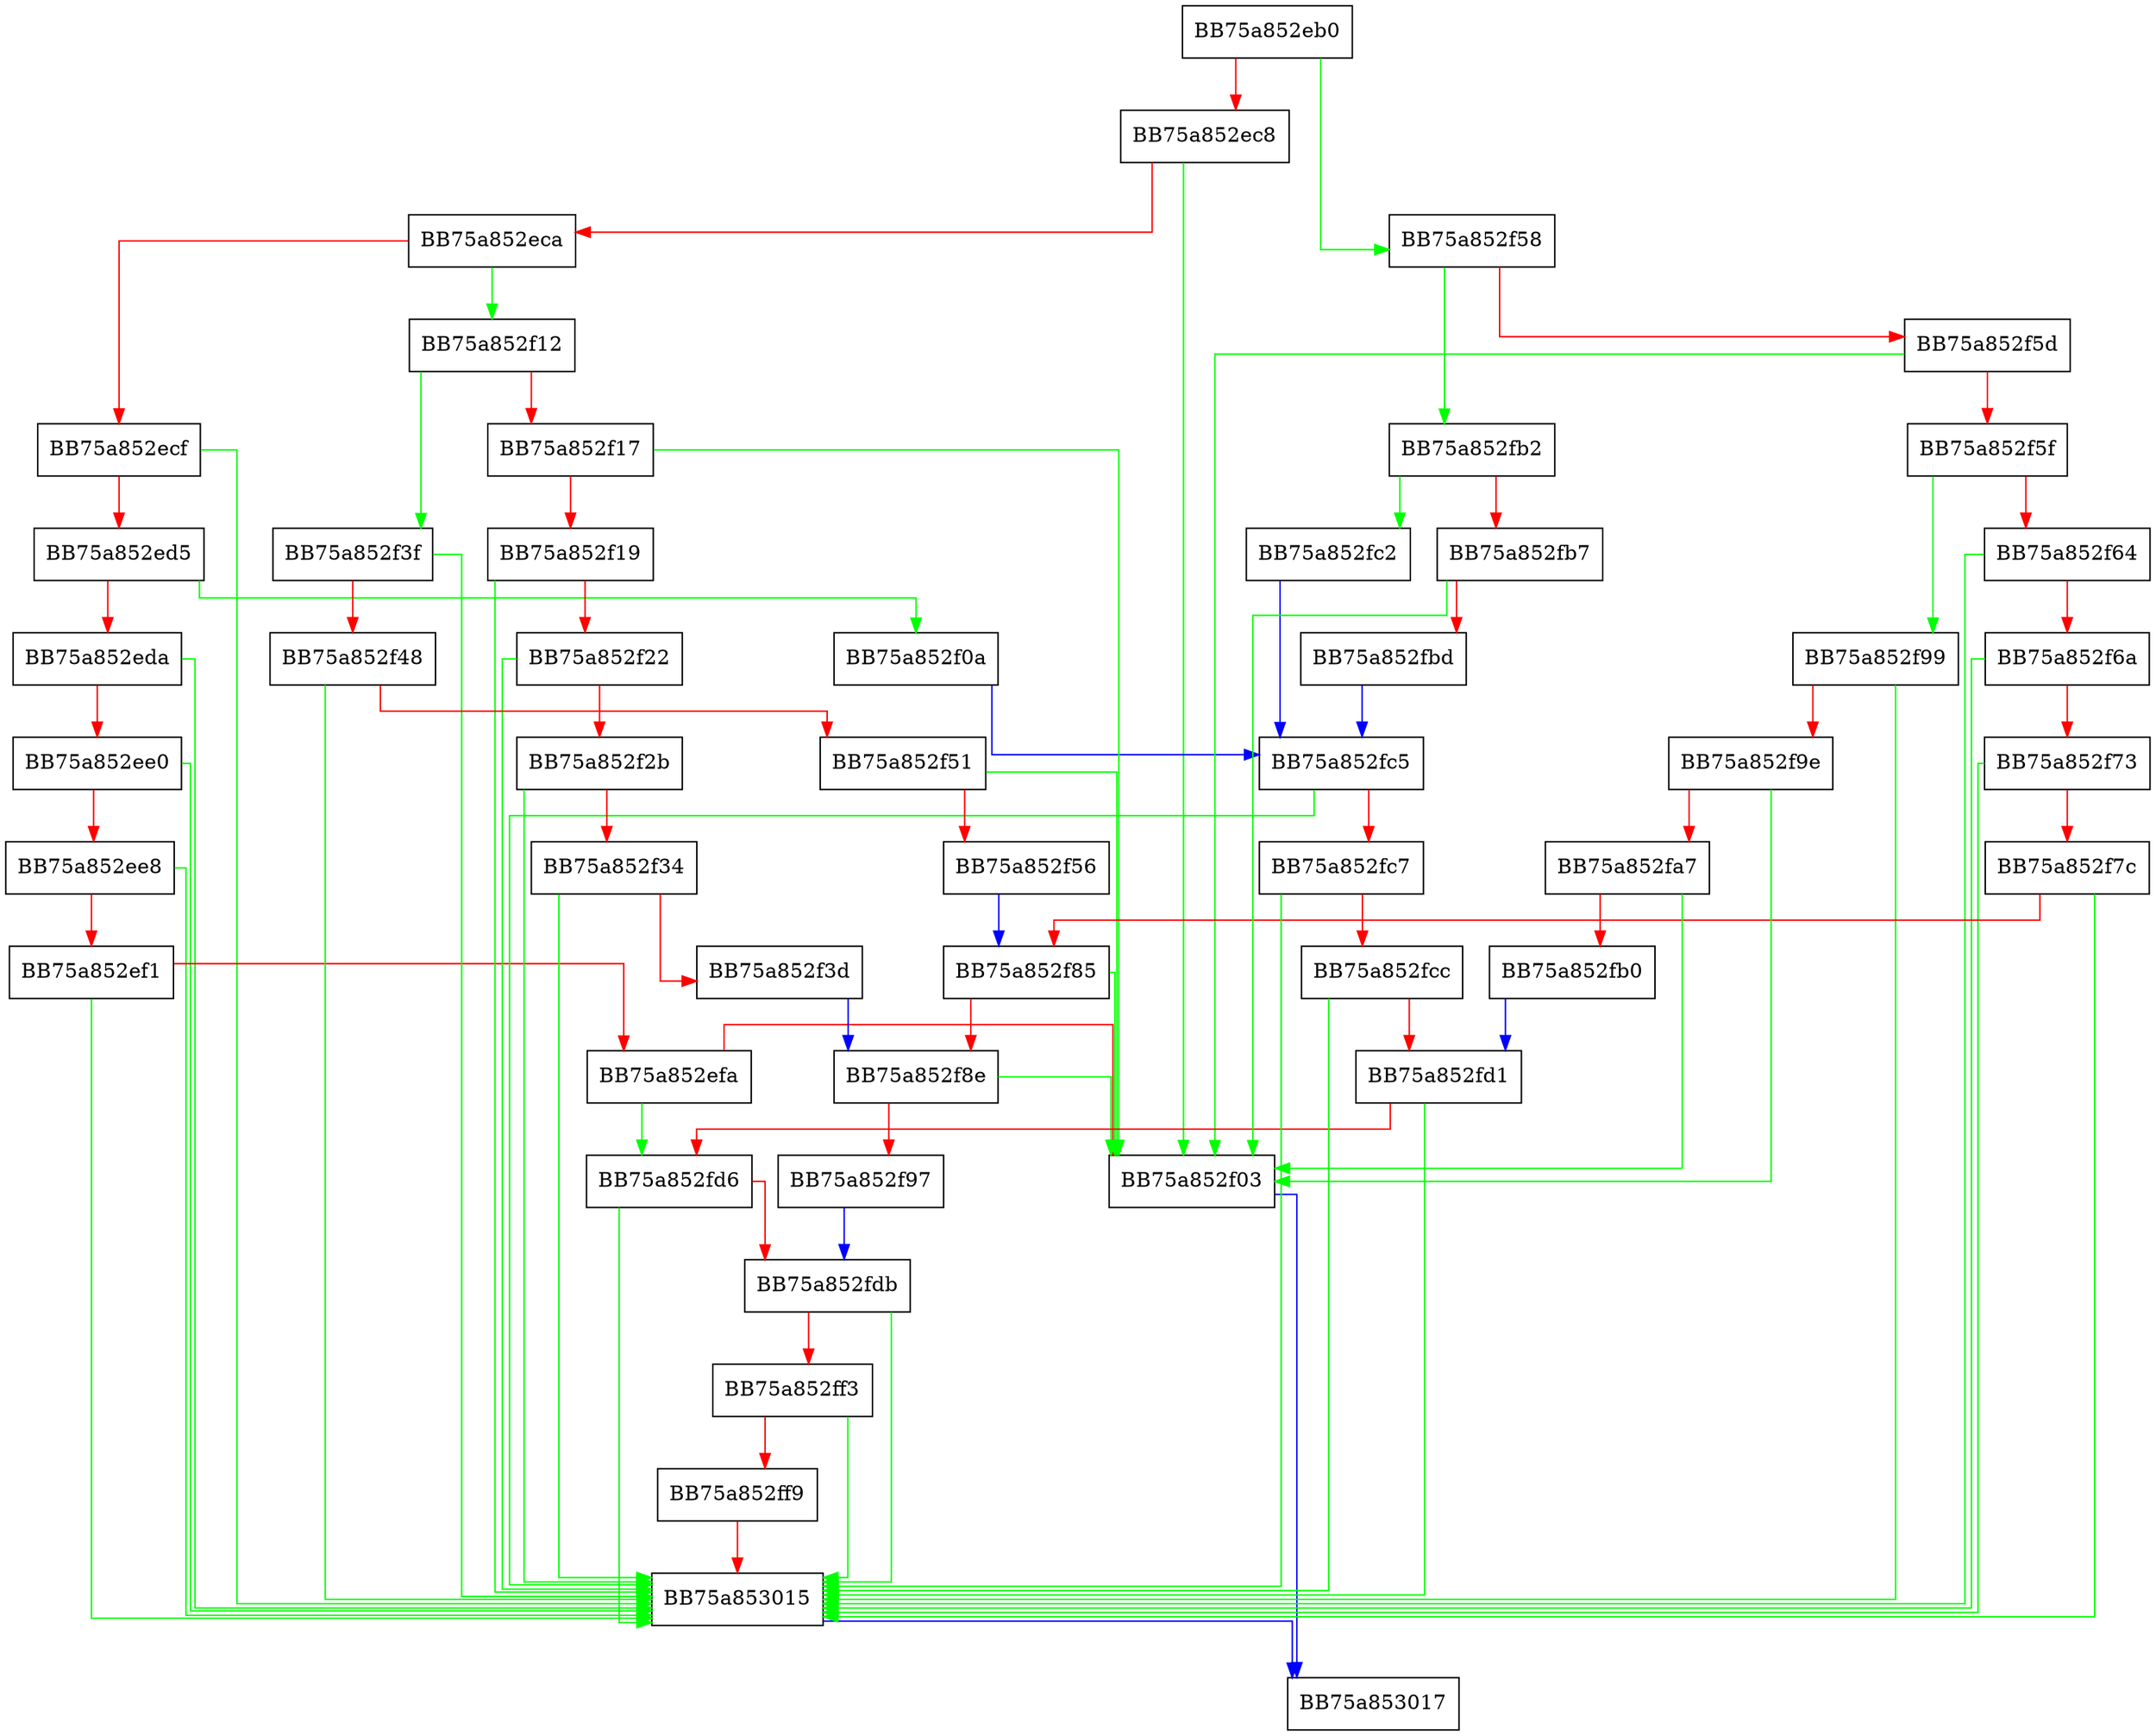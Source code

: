 digraph IsLowPriorityNotification {
  node [shape="box"];
  graph [splines=ortho];
  BB75a852eb0 -> BB75a852f58 [color="green"];
  BB75a852eb0 -> BB75a852ec8 [color="red"];
  BB75a852ec8 -> BB75a852f03 [color="green"];
  BB75a852ec8 -> BB75a852eca [color="red"];
  BB75a852eca -> BB75a852f12 [color="green"];
  BB75a852eca -> BB75a852ecf [color="red"];
  BB75a852ecf -> BB75a853015 [color="green"];
  BB75a852ecf -> BB75a852ed5 [color="red"];
  BB75a852ed5 -> BB75a852f0a [color="green"];
  BB75a852ed5 -> BB75a852eda [color="red"];
  BB75a852eda -> BB75a853015 [color="green"];
  BB75a852eda -> BB75a852ee0 [color="red"];
  BB75a852ee0 -> BB75a853015 [color="green"];
  BB75a852ee0 -> BB75a852ee8 [color="red"];
  BB75a852ee8 -> BB75a853015 [color="green"];
  BB75a852ee8 -> BB75a852ef1 [color="red"];
  BB75a852ef1 -> BB75a853015 [color="green"];
  BB75a852ef1 -> BB75a852efa [color="red"];
  BB75a852efa -> BB75a852fd6 [color="green"];
  BB75a852efa -> BB75a852f03 [color="red"];
  BB75a852f03 -> BB75a853017 [color="blue"];
  BB75a852f0a -> BB75a852fc5 [color="blue"];
  BB75a852f12 -> BB75a852f3f [color="green"];
  BB75a852f12 -> BB75a852f17 [color="red"];
  BB75a852f17 -> BB75a852f03 [color="green"];
  BB75a852f17 -> BB75a852f19 [color="red"];
  BB75a852f19 -> BB75a853015 [color="green"];
  BB75a852f19 -> BB75a852f22 [color="red"];
  BB75a852f22 -> BB75a853015 [color="green"];
  BB75a852f22 -> BB75a852f2b [color="red"];
  BB75a852f2b -> BB75a853015 [color="green"];
  BB75a852f2b -> BB75a852f34 [color="red"];
  BB75a852f34 -> BB75a853015 [color="green"];
  BB75a852f34 -> BB75a852f3d [color="red"];
  BB75a852f3d -> BB75a852f8e [color="blue"];
  BB75a852f3f -> BB75a853015 [color="green"];
  BB75a852f3f -> BB75a852f48 [color="red"];
  BB75a852f48 -> BB75a853015 [color="green"];
  BB75a852f48 -> BB75a852f51 [color="red"];
  BB75a852f51 -> BB75a852f03 [color="green"];
  BB75a852f51 -> BB75a852f56 [color="red"];
  BB75a852f56 -> BB75a852f85 [color="blue"];
  BB75a852f58 -> BB75a852fb2 [color="green"];
  BB75a852f58 -> BB75a852f5d [color="red"];
  BB75a852f5d -> BB75a852f03 [color="green"];
  BB75a852f5d -> BB75a852f5f [color="red"];
  BB75a852f5f -> BB75a852f99 [color="green"];
  BB75a852f5f -> BB75a852f64 [color="red"];
  BB75a852f64 -> BB75a853015 [color="green"];
  BB75a852f64 -> BB75a852f6a [color="red"];
  BB75a852f6a -> BB75a853015 [color="green"];
  BB75a852f6a -> BB75a852f73 [color="red"];
  BB75a852f73 -> BB75a853015 [color="green"];
  BB75a852f73 -> BB75a852f7c [color="red"];
  BB75a852f7c -> BB75a853015 [color="green"];
  BB75a852f7c -> BB75a852f85 [color="red"];
  BB75a852f85 -> BB75a852f03 [color="green"];
  BB75a852f85 -> BB75a852f8e [color="red"];
  BB75a852f8e -> BB75a852f03 [color="green"];
  BB75a852f8e -> BB75a852f97 [color="red"];
  BB75a852f97 -> BB75a852fdb [color="blue"];
  BB75a852f99 -> BB75a853015 [color="green"];
  BB75a852f99 -> BB75a852f9e [color="red"];
  BB75a852f9e -> BB75a852f03 [color="green"];
  BB75a852f9e -> BB75a852fa7 [color="red"];
  BB75a852fa7 -> BB75a852f03 [color="green"];
  BB75a852fa7 -> BB75a852fb0 [color="red"];
  BB75a852fb0 -> BB75a852fd1 [color="blue"];
  BB75a852fb2 -> BB75a852fc2 [color="green"];
  BB75a852fb2 -> BB75a852fb7 [color="red"];
  BB75a852fb7 -> BB75a852f03 [color="green"];
  BB75a852fb7 -> BB75a852fbd [color="red"];
  BB75a852fbd -> BB75a852fc5 [color="blue"];
  BB75a852fc2 -> BB75a852fc5 [color="blue"];
  BB75a852fc5 -> BB75a853015 [color="green"];
  BB75a852fc5 -> BB75a852fc7 [color="red"];
  BB75a852fc7 -> BB75a853015 [color="green"];
  BB75a852fc7 -> BB75a852fcc [color="red"];
  BB75a852fcc -> BB75a853015 [color="green"];
  BB75a852fcc -> BB75a852fd1 [color="red"];
  BB75a852fd1 -> BB75a853015 [color="green"];
  BB75a852fd1 -> BB75a852fd6 [color="red"];
  BB75a852fd6 -> BB75a853015 [color="green"];
  BB75a852fd6 -> BB75a852fdb [color="red"];
  BB75a852fdb -> BB75a853015 [color="green"];
  BB75a852fdb -> BB75a852ff3 [color="red"];
  BB75a852ff3 -> BB75a853015 [color="green"];
  BB75a852ff3 -> BB75a852ff9 [color="red"];
  BB75a852ff9 -> BB75a853015 [color="red"];
  BB75a853015 -> BB75a853017 [color="blue"];
}